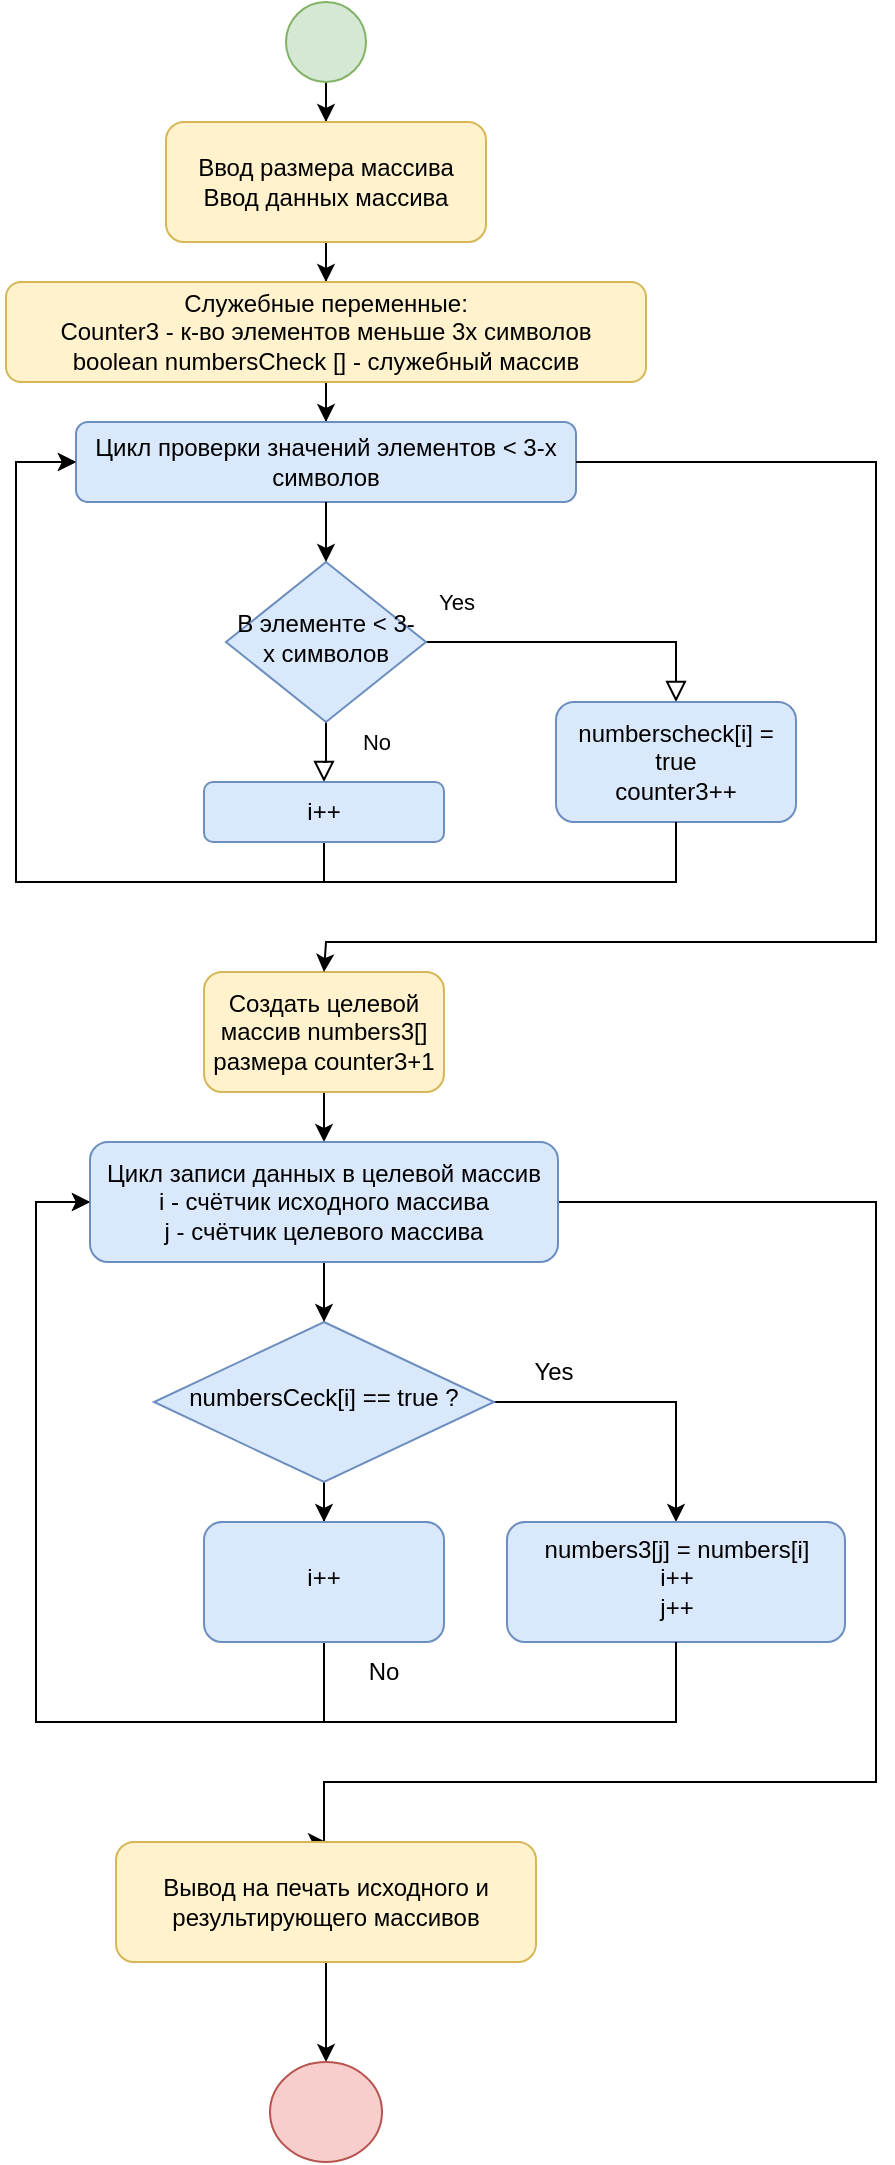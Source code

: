 <mxfile version="20.7.4" type="device"><diagram id="C5RBs43oDa-KdzZeNtuy" name="Page-1"><mxGraphModel dx="1434" dy="844" grid="1" gridSize="10" guides="1" tooltips="1" connect="1" arrows="1" fold="1" page="1" pageScale="1" pageWidth="827" pageHeight="1169" math="0" shadow="0"><root><mxCell id="WIyWlLk6GJQsqaUBKTNV-0"/><mxCell id="WIyWlLk6GJQsqaUBKTNV-1" parent="WIyWlLk6GJQsqaUBKTNV-0"/><mxCell id="WIyWlLk6GJQsqaUBKTNV-4" value="Yes" style="rounded=0;html=1;jettySize=auto;orthogonalLoop=1;fontSize=11;endArrow=block;endFill=0;endSize=8;strokeWidth=1;shadow=0;labelBackgroundColor=none;edgeStyle=orthogonalEdgeStyle;entryX=0.5;entryY=0;entryDx=0;entryDy=0;" parent="WIyWlLk6GJQsqaUBKTNV-1" source="WIyWlLk6GJQsqaUBKTNV-6" target="WIyWlLk6GJQsqaUBKTNV-12" edge="1"><mxGeometry x="-0.806" y="20" relative="1" as="geometry"><mxPoint as="offset"/><mxPoint x="560" y="410" as="targetPoint"/></mxGeometry></mxCell><mxCell id="WIyWlLk6GJQsqaUBKTNV-5" value="No" style="edgeStyle=orthogonalEdgeStyle;rounded=0;html=1;jettySize=auto;orthogonalLoop=1;fontSize=11;endArrow=block;endFill=0;endSize=8;strokeWidth=1;shadow=0;labelBackgroundColor=none;" parent="WIyWlLk6GJQsqaUBKTNV-1" source="WIyWlLk6GJQsqaUBKTNV-6" target="WIyWlLk6GJQsqaUBKTNV-7" edge="1"><mxGeometry x="-0.355" y="25" relative="1" as="geometry"><mxPoint as="offset"/></mxGeometry></mxCell><mxCell id="WIyWlLk6GJQsqaUBKTNV-6" value="В элементе &amp;lt; 3-х символов" style="rhombus;whiteSpace=wrap;html=1;shadow=0;fontFamily=Helvetica;fontSize=12;align=center;strokeWidth=1;spacing=6;spacingTop=-4;fillColor=#dae8fc;strokeColor=#6c8ebf;" parent="WIyWlLk6GJQsqaUBKTNV-1" vertex="1"><mxGeometry x="305" y="320" width="100" height="80" as="geometry"/></mxCell><mxCell id="O607OnlrleslBcOiPlg--11" style="edgeStyle=orthogonalEdgeStyle;rounded=0;orthogonalLoop=1;jettySize=auto;html=1;exitX=0.5;exitY=1;exitDx=0;exitDy=0;entryX=0;entryY=0.5;entryDx=0;entryDy=0;" edge="1" parent="WIyWlLk6GJQsqaUBKTNV-1" source="WIyWlLk6GJQsqaUBKTNV-7" target="O607OnlrleslBcOiPlg--7"><mxGeometry relative="1" as="geometry"><Array as="points"><mxPoint x="354" y="480"/><mxPoint x="200" y="480"/><mxPoint x="200" y="270"/></Array></mxGeometry></mxCell><mxCell id="WIyWlLk6GJQsqaUBKTNV-7" value="i++" style="rounded=1;whiteSpace=wrap;html=1;fontSize=12;glass=0;strokeWidth=1;shadow=0;fillColor=#dae8fc;strokeColor=#6c8ebf;" parent="WIyWlLk6GJQsqaUBKTNV-1" vertex="1"><mxGeometry x="294" y="430" width="120" height="30" as="geometry"/></mxCell><mxCell id="O607OnlrleslBcOiPlg--22" value="" style="edgeStyle=orthogonalEdgeStyle;rounded=0;orthogonalLoop=1;jettySize=auto;html=1;entryX=0.5;entryY=0;entryDx=0;entryDy=0;" edge="1" parent="WIyWlLk6GJQsqaUBKTNV-1" source="WIyWlLk6GJQsqaUBKTNV-10" target="O607OnlrleslBcOiPlg--21"><mxGeometry relative="1" as="geometry"/></mxCell><mxCell id="O607OnlrleslBcOiPlg--24" value="" style="edgeStyle=orthogonalEdgeStyle;rounded=0;orthogonalLoop=1;jettySize=auto;html=1;" edge="1" parent="WIyWlLk6GJQsqaUBKTNV-1" source="WIyWlLk6GJQsqaUBKTNV-10" target="O607OnlrleslBcOiPlg--23"><mxGeometry relative="1" as="geometry"/></mxCell><mxCell id="WIyWlLk6GJQsqaUBKTNV-10" value="numbersCeck[i] == true ?" style="rhombus;whiteSpace=wrap;html=1;shadow=0;fontFamily=Helvetica;fontSize=12;align=center;strokeWidth=1;spacing=6;spacingTop=-4;fillColor=#dae8fc;strokeColor=#6c8ebf;" parent="WIyWlLk6GJQsqaUBKTNV-1" vertex="1"><mxGeometry x="269" y="700" width="170" height="80" as="geometry"/></mxCell><mxCell id="WIyWlLk6GJQsqaUBKTNV-12" value="numberscheck[i] = true&lt;br&gt;counter3++" style="rounded=1;whiteSpace=wrap;html=1;fontSize=12;glass=0;strokeWidth=1;shadow=0;fillColor=#dae8fc;strokeColor=#6c8ebf;" parent="WIyWlLk6GJQsqaUBKTNV-1" vertex="1"><mxGeometry x="470" y="390" width="120" height="60" as="geometry"/></mxCell><mxCell id="O607OnlrleslBcOiPlg--4" value="" style="edgeStyle=orthogonalEdgeStyle;rounded=0;orthogonalLoop=1;jettySize=auto;html=1;" edge="1" parent="WIyWlLk6GJQsqaUBKTNV-1" source="O607OnlrleslBcOiPlg--0" target="O607OnlrleslBcOiPlg--3"><mxGeometry relative="1" as="geometry"/></mxCell><mxCell id="O607OnlrleslBcOiPlg--0" value="" style="ellipse;whiteSpace=wrap;html=1;aspect=fixed;fillColor=#d5e8d4;strokeColor=#82b366;" vertex="1" parent="WIyWlLk6GJQsqaUBKTNV-1"><mxGeometry x="335" y="40" width="40" height="40" as="geometry"/></mxCell><mxCell id="O607OnlrleslBcOiPlg--6" value="" style="edgeStyle=orthogonalEdgeStyle;rounded=0;orthogonalLoop=1;jettySize=auto;html=1;" edge="1" parent="WIyWlLk6GJQsqaUBKTNV-1" source="O607OnlrleslBcOiPlg--3" target="O607OnlrleslBcOiPlg--5"><mxGeometry relative="1" as="geometry"/></mxCell><mxCell id="O607OnlrleslBcOiPlg--3" value="Ввод размера массива&lt;br&gt;Ввод данных массива" style="rounded=1;whiteSpace=wrap;html=1;fillColor=#fff2cc;strokeColor=#d6b656;" vertex="1" parent="WIyWlLk6GJQsqaUBKTNV-1"><mxGeometry x="275" y="100" width="160" height="60" as="geometry"/></mxCell><mxCell id="O607OnlrleslBcOiPlg--8" value="" style="edgeStyle=orthogonalEdgeStyle;rounded=0;orthogonalLoop=1;jettySize=auto;html=1;" edge="1" parent="WIyWlLk6GJQsqaUBKTNV-1" source="O607OnlrleslBcOiPlg--5" target="O607OnlrleslBcOiPlg--7"><mxGeometry relative="1" as="geometry"/></mxCell><mxCell id="O607OnlrleslBcOiPlg--5" value="Служебные переменные:&lt;br&gt;Counter3 - к-во элементов меньше 3х символов&lt;br&gt;boolean numbersCheck [] - служебный массив" style="rounded=1;whiteSpace=wrap;html=1;fillColor=#fff2cc;strokeColor=#d6b656;" vertex="1" parent="WIyWlLk6GJQsqaUBKTNV-1"><mxGeometry x="195" y="180" width="320" height="50" as="geometry"/></mxCell><mxCell id="O607OnlrleslBcOiPlg--7" value="Цикл проверки значений элементов &amp;lt; 3-х символов" style="whiteSpace=wrap;html=1;rounded=1;fillColor=#dae8fc;strokeColor=#6c8ebf;" vertex="1" parent="WIyWlLk6GJQsqaUBKTNV-1"><mxGeometry x="230" y="250" width="250" height="40" as="geometry"/></mxCell><mxCell id="O607OnlrleslBcOiPlg--9" value="" style="endArrow=classic;html=1;rounded=0;exitX=0.5;exitY=1;exitDx=0;exitDy=0;entryX=0.5;entryY=0;entryDx=0;entryDy=0;" edge="1" parent="WIyWlLk6GJQsqaUBKTNV-1" source="O607OnlrleslBcOiPlg--7" target="WIyWlLk6GJQsqaUBKTNV-6"><mxGeometry width="50" height="50" relative="1" as="geometry"><mxPoint x="560" y="280" as="sourcePoint"/><mxPoint x="610" y="230" as="targetPoint"/></mxGeometry></mxCell><mxCell id="O607OnlrleslBcOiPlg--10" value="" style="endArrow=classic;html=1;rounded=0;exitX=0.5;exitY=1;exitDx=0;exitDy=0;entryX=0;entryY=0.5;entryDx=0;entryDy=0;" edge="1" parent="WIyWlLk6GJQsqaUBKTNV-1" source="O607OnlrleslBcOiPlg--23" target="O607OnlrleslBcOiPlg--17"><mxGeometry width="50" height="50" relative="1" as="geometry"><mxPoint x="50" y="640" as="sourcePoint"/><mxPoint x="100" y="590" as="targetPoint"/><Array as="points"><mxPoint x="354" y="900"/><mxPoint x="210" y="900"/><mxPoint x="210" y="640"/></Array></mxGeometry></mxCell><mxCell id="O607OnlrleslBcOiPlg--12" value="" style="endArrow=classic;html=1;rounded=0;exitX=0.5;exitY=1;exitDx=0;exitDy=0;entryX=0;entryY=0.5;entryDx=0;entryDy=0;" edge="1" parent="WIyWlLk6GJQsqaUBKTNV-1" source="WIyWlLk6GJQsqaUBKTNV-12" target="O607OnlrleslBcOiPlg--7"><mxGeometry width="50" height="50" relative="1" as="geometry"><mxPoint x="560" y="470" as="sourcePoint"/><mxPoint x="610" y="420" as="targetPoint"/><Array as="points"><mxPoint x="530" y="480"/><mxPoint x="200" y="480"/><mxPoint x="200" y="270"/></Array></mxGeometry></mxCell><mxCell id="O607OnlrleslBcOiPlg--16" value="" style="edgeStyle=orthogonalEdgeStyle;rounded=0;orthogonalLoop=1;jettySize=auto;html=1;exitX=0.5;exitY=1;exitDx=0;exitDy=0;" edge="1" parent="WIyWlLk6GJQsqaUBKTNV-1" source="O607OnlrleslBcOiPlg--17" target="WIyWlLk6GJQsqaUBKTNV-10"><mxGeometry relative="1" as="geometry"/></mxCell><mxCell id="O607OnlrleslBcOiPlg--18" value="" style="edgeStyle=orthogonalEdgeStyle;rounded=0;orthogonalLoop=1;jettySize=auto;html=1;" edge="1" parent="WIyWlLk6GJQsqaUBKTNV-1" source="O607OnlrleslBcOiPlg--14" target="O607OnlrleslBcOiPlg--17"><mxGeometry relative="1" as="geometry"/></mxCell><mxCell id="O607OnlrleslBcOiPlg--14" value="Создать целевой массив numbers3[]&lt;br&gt;размера counter3+1" style="rounded=1;whiteSpace=wrap;html=1;fillColor=#fff2cc;strokeColor=#d6b656;" vertex="1" parent="WIyWlLk6GJQsqaUBKTNV-1"><mxGeometry x="294" y="525" width="120" height="60" as="geometry"/></mxCell><mxCell id="O607OnlrleslBcOiPlg--15" value="" style="endArrow=classic;html=1;rounded=0;exitX=1;exitY=0.5;exitDx=0;exitDy=0;entryX=0.5;entryY=0;entryDx=0;entryDy=0;" edge="1" parent="WIyWlLk6GJQsqaUBKTNV-1" source="O607OnlrleslBcOiPlg--7" target="O607OnlrleslBcOiPlg--14"><mxGeometry width="50" height="50" relative="1" as="geometry"><mxPoint x="560" y="460" as="sourcePoint"/><mxPoint x="610" y="410" as="targetPoint"/><Array as="points"><mxPoint x="630" y="270"/><mxPoint x="630" y="510"/><mxPoint x="355" y="510"/></Array></mxGeometry></mxCell><mxCell id="O607OnlrleslBcOiPlg--29" value="" style="edgeStyle=orthogonalEdgeStyle;rounded=0;orthogonalLoop=1;jettySize=auto;html=1;entryX=0.5;entryY=0;entryDx=0;entryDy=0;exitX=1;exitY=0.5;exitDx=0;exitDy=0;" edge="1" parent="WIyWlLk6GJQsqaUBKTNV-1" source="O607OnlrleslBcOiPlg--17" target="O607OnlrleslBcOiPlg--28"><mxGeometry relative="1" as="geometry"><Array as="points"><mxPoint x="630" y="640"/><mxPoint x="630" y="930"/><mxPoint x="354" y="930"/></Array></mxGeometry></mxCell><mxCell id="O607OnlrleslBcOiPlg--17" value="Цикл записи данных в целевой массив&lt;br&gt;i - счётчик исходного массива&lt;br&gt;j - счётчик целевого массива" style="rounded=1;whiteSpace=wrap;html=1;fillColor=#dae8fc;strokeColor=#6c8ebf;" vertex="1" parent="WIyWlLk6GJQsqaUBKTNV-1"><mxGeometry x="237" y="610" width="234" height="60" as="geometry"/></mxCell><mxCell id="O607OnlrleslBcOiPlg--21" value="numbers3[j] = numbers[i]&lt;br&gt;i++&lt;br&gt;j++" style="rounded=1;whiteSpace=wrap;html=1;shadow=0;strokeWidth=1;spacing=6;spacingTop=-4;fillColor=#dae8fc;strokeColor=#6c8ebf;" vertex="1" parent="WIyWlLk6GJQsqaUBKTNV-1"><mxGeometry x="445.5" y="800" width="169" height="60" as="geometry"/></mxCell><mxCell id="O607OnlrleslBcOiPlg--23" value="i++" style="rounded=1;whiteSpace=wrap;html=1;shadow=0;strokeWidth=1;spacing=6;spacingTop=-4;fillColor=#dae8fc;strokeColor=#6c8ebf;" vertex="1" parent="WIyWlLk6GJQsqaUBKTNV-1"><mxGeometry x="294" y="800" width="120" height="60" as="geometry"/></mxCell><mxCell id="O607OnlrleslBcOiPlg--25" value="" style="endArrow=classic;html=1;rounded=0;exitX=0.5;exitY=1;exitDx=0;exitDy=0;entryX=0;entryY=0.5;entryDx=0;entryDy=0;" edge="1" parent="WIyWlLk6GJQsqaUBKTNV-1" source="O607OnlrleslBcOiPlg--21" target="O607OnlrleslBcOiPlg--17"><mxGeometry width="50" height="50" relative="1" as="geometry"><mxPoint x="560" y="600" as="sourcePoint"/><mxPoint x="610" y="550" as="targetPoint"/><Array as="points"><mxPoint x="530" y="900"/><mxPoint x="210" y="900"/><mxPoint x="210" y="640"/></Array></mxGeometry></mxCell><mxCell id="O607OnlrleslBcOiPlg--26" value="Yes" style="text;html=1;strokeColor=none;fillColor=none;align=center;verticalAlign=middle;whiteSpace=wrap;rounded=0;" vertex="1" parent="WIyWlLk6GJQsqaUBKTNV-1"><mxGeometry x="439" y="710" width="60" height="30" as="geometry"/></mxCell><mxCell id="O607OnlrleslBcOiPlg--27" value="No" style="text;html=1;strokeColor=none;fillColor=none;align=center;verticalAlign=middle;whiteSpace=wrap;rounded=0;" vertex="1" parent="WIyWlLk6GJQsqaUBKTNV-1"><mxGeometry x="354" y="860" width="60" height="30" as="geometry"/></mxCell><mxCell id="O607OnlrleslBcOiPlg--31" value="" style="edgeStyle=orthogonalEdgeStyle;rounded=0;orthogonalLoop=1;jettySize=auto;html=1;" edge="1" parent="WIyWlLk6GJQsqaUBKTNV-1" source="O607OnlrleslBcOiPlg--28" target="O607OnlrleslBcOiPlg--30"><mxGeometry relative="1" as="geometry"/></mxCell><mxCell id="O607OnlrleslBcOiPlg--28" value="Вывод на печать исходного и результирующего массивов" style="rounded=1;whiteSpace=wrap;html=1;fillColor=#fff2cc;strokeColor=#d6b656;" vertex="1" parent="WIyWlLk6GJQsqaUBKTNV-1"><mxGeometry x="250" y="960" width="210" height="60" as="geometry"/></mxCell><mxCell id="O607OnlrleslBcOiPlg--30" value="" style="ellipse;whiteSpace=wrap;html=1;rounded=1;fillColor=#f8cecc;strokeColor=#b85450;" vertex="1" parent="WIyWlLk6GJQsqaUBKTNV-1"><mxGeometry x="327" y="1070" width="56" height="50" as="geometry"/></mxCell></root></mxGraphModel></diagram></mxfile>